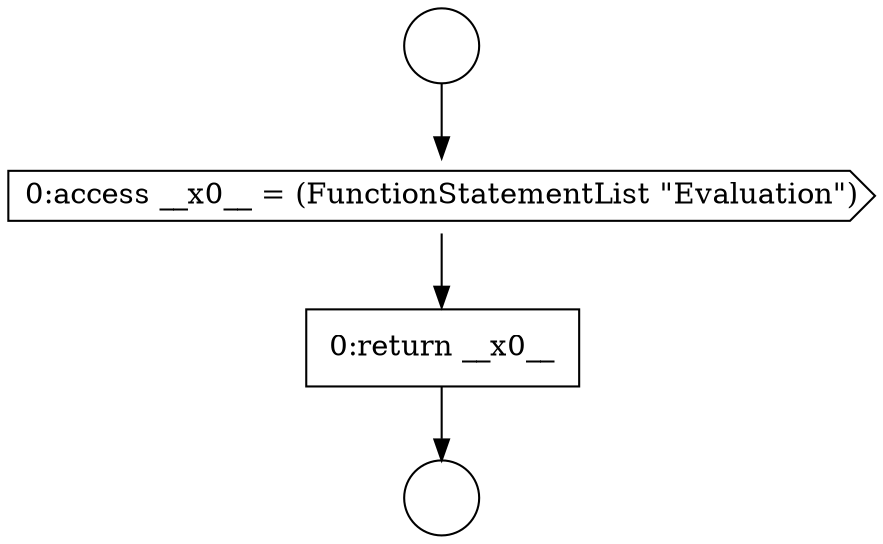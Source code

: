 digraph {
  node7756 [shape=circle label=" " color="black" fillcolor="white" style=filled]
  node7758 [shape=cds, label=<<font color="black">0:access __x0__ = (FunctionStatementList &quot;Evaluation&quot;)</font>> color="black" fillcolor="white" style=filled]
  node7759 [shape=none, margin=0, label=<<font color="black">
    <table border="0" cellborder="1" cellspacing="0" cellpadding="10">
      <tr><td align="left">0:return __x0__</td></tr>
    </table>
  </font>> color="black" fillcolor="white" style=filled]
  node7757 [shape=circle label=" " color="black" fillcolor="white" style=filled]
  node7756 -> node7758 [ color="black"]
  node7758 -> node7759 [ color="black"]
  node7759 -> node7757 [ color="black"]
}
